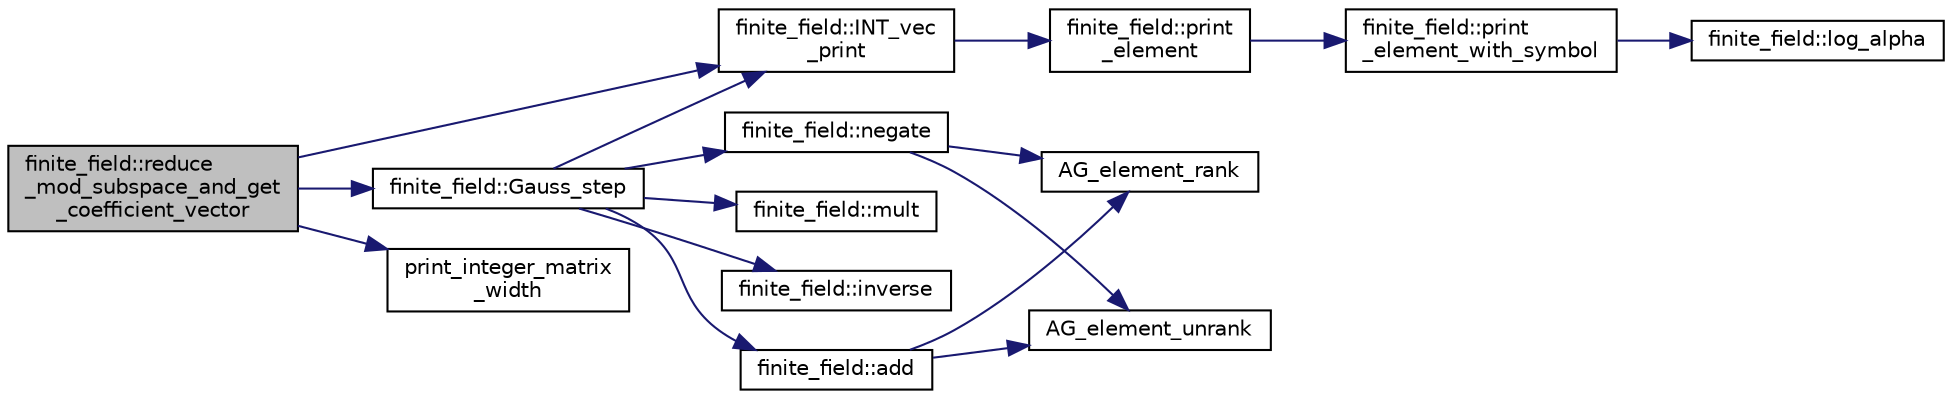 digraph "finite_field::reduce_mod_subspace_and_get_coefficient_vector"
{
  edge [fontname="Helvetica",fontsize="10",labelfontname="Helvetica",labelfontsize="10"];
  node [fontname="Helvetica",fontsize="10",shape=record];
  rankdir="LR";
  Node17589 [label="finite_field::reduce\l_mod_subspace_and_get\l_coefficient_vector",height=0.2,width=0.4,color="black", fillcolor="grey75", style="filled", fontcolor="black"];
  Node17589 -> Node17590 [color="midnightblue",fontsize="10",style="solid",fontname="Helvetica"];
  Node17590 [label="finite_field::INT_vec\l_print",height=0.2,width=0.4,color="black", fillcolor="white", style="filled",URL="$df/d5a/classfinite__field.html#a9c33a61dedc197e37b014b6f8dc07f06"];
  Node17590 -> Node17591 [color="midnightblue",fontsize="10",style="solid",fontname="Helvetica"];
  Node17591 [label="finite_field::print\l_element",height=0.2,width=0.4,color="black", fillcolor="white", style="filled",URL="$df/d5a/classfinite__field.html#ab7d1f59c043d7696b8b47c92d0fedad5"];
  Node17591 -> Node17592 [color="midnightblue",fontsize="10",style="solid",fontname="Helvetica"];
  Node17592 [label="finite_field::print\l_element_with_symbol",height=0.2,width=0.4,color="black", fillcolor="white", style="filled",URL="$df/d5a/classfinite__field.html#aa0180c961aa4a0a8934cb4dc82e38a4d"];
  Node17592 -> Node17593 [color="midnightblue",fontsize="10",style="solid",fontname="Helvetica"];
  Node17593 [label="finite_field::log_alpha",height=0.2,width=0.4,color="black", fillcolor="white", style="filled",URL="$df/d5a/classfinite__field.html#a446a83ae0d281ddf44215626f0097305"];
  Node17589 -> Node17594 [color="midnightblue",fontsize="10",style="solid",fontname="Helvetica"];
  Node17594 [label="print_integer_matrix\l_width",height=0.2,width=0.4,color="black", fillcolor="white", style="filled",URL="$d5/db4/io__and__os_8h.html#aa78f3e73fc2179251bd15adbcc31573f"];
  Node17589 -> Node17595 [color="midnightblue",fontsize="10",style="solid",fontname="Helvetica"];
  Node17595 [label="finite_field::Gauss_step",height=0.2,width=0.4,color="black", fillcolor="white", style="filled",URL="$df/d5a/classfinite__field.html#a888228cd0bdf000bd4d44cf4d1ad62ce"];
  Node17595 -> Node17590 [color="midnightblue",fontsize="10",style="solid",fontname="Helvetica"];
  Node17595 -> Node17596 [color="midnightblue",fontsize="10",style="solid",fontname="Helvetica"];
  Node17596 [label="finite_field::negate",height=0.2,width=0.4,color="black", fillcolor="white", style="filled",URL="$df/d5a/classfinite__field.html#aa9d798298f25d4a9262b5bc5f1733e31"];
  Node17596 -> Node17597 [color="midnightblue",fontsize="10",style="solid",fontname="Helvetica"];
  Node17597 [label="AG_element_unrank",height=0.2,width=0.4,color="black", fillcolor="white", style="filled",URL="$d4/d67/geometry_8h.html#a4a33b86c87b2879b97cfa1327abe2885"];
  Node17596 -> Node17598 [color="midnightblue",fontsize="10",style="solid",fontname="Helvetica"];
  Node17598 [label="AG_element_rank",height=0.2,width=0.4,color="black", fillcolor="white", style="filled",URL="$d4/d67/geometry_8h.html#ab2ac908d07dd8038fd996e26bdc75c17"];
  Node17595 -> Node17599 [color="midnightblue",fontsize="10",style="solid",fontname="Helvetica"];
  Node17599 [label="finite_field::mult",height=0.2,width=0.4,color="black", fillcolor="white", style="filled",URL="$df/d5a/classfinite__field.html#a24fb5917aa6d4d656fd855b7f44a13b0"];
  Node17595 -> Node17600 [color="midnightblue",fontsize="10",style="solid",fontname="Helvetica"];
  Node17600 [label="finite_field::inverse",height=0.2,width=0.4,color="black", fillcolor="white", style="filled",URL="$df/d5a/classfinite__field.html#a69f2a12c01e70b7ce2d115c5221c9cdd"];
  Node17595 -> Node17601 [color="midnightblue",fontsize="10",style="solid",fontname="Helvetica"];
  Node17601 [label="finite_field::add",height=0.2,width=0.4,color="black", fillcolor="white", style="filled",URL="$df/d5a/classfinite__field.html#a8f12328a27500f3c7be0c849ebbc9d14"];
  Node17601 -> Node17597 [color="midnightblue",fontsize="10",style="solid",fontname="Helvetica"];
  Node17601 -> Node17598 [color="midnightblue",fontsize="10",style="solid",fontname="Helvetica"];
}

